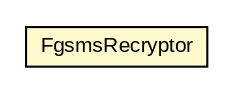 #!/usr/local/bin/dot
#
# Class diagram 
# Generated by UMLGraph version R5_6-24-gf6e263 (http://www.umlgraph.org/)
#

digraph G {
	edge [fontname="arial",fontsize=10,labelfontname="arial",labelfontsize=10];
	node [fontname="arial",fontsize=10,shape=plaintext];
	nodesep=0.25;
	ranksep=0.5;
	// org.miloss.fgsms.recryptor.FgsmsRecryptor
	c386840 [label=<<table title="org.miloss.fgsms.recryptor.FgsmsRecryptor" border="0" cellborder="1" cellspacing="0" cellpadding="2" port="p" bgcolor="lemonChiffon" href="./FgsmsRecryptor.html">
		<tr><td><table border="0" cellspacing="0" cellpadding="1">
<tr><td align="center" balign="center"> FgsmsRecryptor </td></tr>
		</table></td></tr>
		</table>>, URL="./FgsmsRecryptor.html", fontname="arial", fontcolor="black", fontsize=10.0];
}

